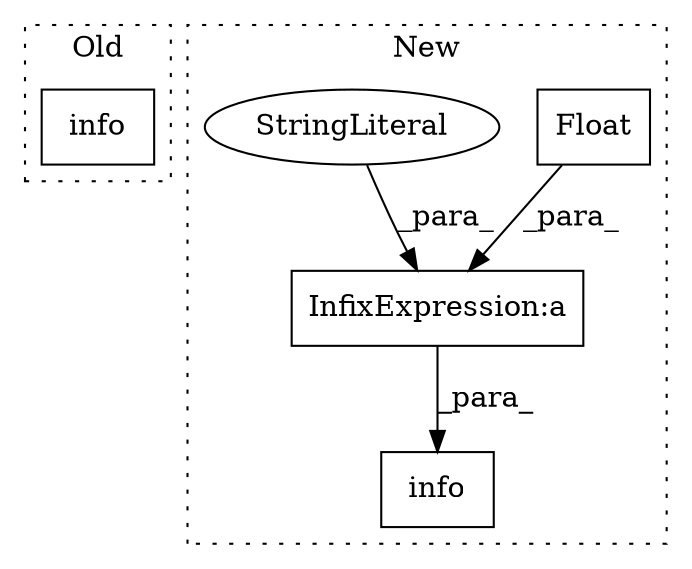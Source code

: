 digraph G {
subgraph cluster0 {
1 [label="info" a="32" s="10579,10675" l="5,2" shape="box"];
label = "Old";
style="dotted";
}
subgraph cluster1 {
2 [label="Float" a="32" s="9402,9417" l="6,1" shape="box"];
3 [label="info" a="32" s="9215,9441" l="5,2" shape="box"];
4 [label="InfixExpression:a" a="27" s="9267" l="10" shape="box"];
5 [label="StringLiteral" a="45" s="9220" l="47" shape="ellipse"];
label = "New";
style="dotted";
}
2 -> 4 [label="_para_"];
4 -> 3 [label="_para_"];
5 -> 4 [label="_para_"];
}
